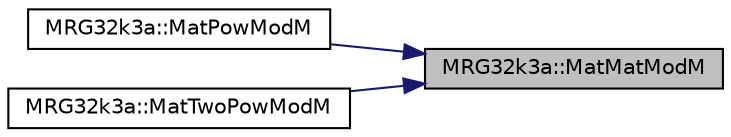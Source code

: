 digraph "MRG32k3a::MatMatModM"
{
 // LATEX_PDF_SIZE
  edge [fontname="Helvetica",fontsize="10",labelfontname="Helvetica",labelfontsize="10"];
  node [fontname="Helvetica",fontsize="10",shape=record];
  rankdir="RL";
  Node1 [label="MRG32k3a::MatMatModM",height=0.2,width=0.4,color="black", fillcolor="grey75", style="filled", fontcolor="black",tooltip="Compute the matrix C = A*B MOD m."];
  Node1 -> Node2 [dir="back",color="midnightblue",fontsize="10",style="solid",fontname="Helvetica"];
  Node2 [label="MRG32k3a::MatPowModM",height=0.2,width=0.4,color="black", fillcolor="white", style="filled",URL="$namespace_m_r_g32k3a.html#a88d8e88350ef00f157c96d7db0e972eb",tooltip="Compute the matrix B = (A^n Mod m); works even if A = B."];
  Node1 -> Node3 [dir="back",color="midnightblue",fontsize="10",style="solid",fontname="Helvetica"];
  Node3 [label="MRG32k3a::MatTwoPowModM",height=0.2,width=0.4,color="black", fillcolor="white", style="filled",URL="$namespace_m_r_g32k3a.html#aa0b977645894cb161ccbb74322f1bbdb",tooltip="Compute the matrix B = (A^(2^e) Mod m); works also if A = B."];
}
